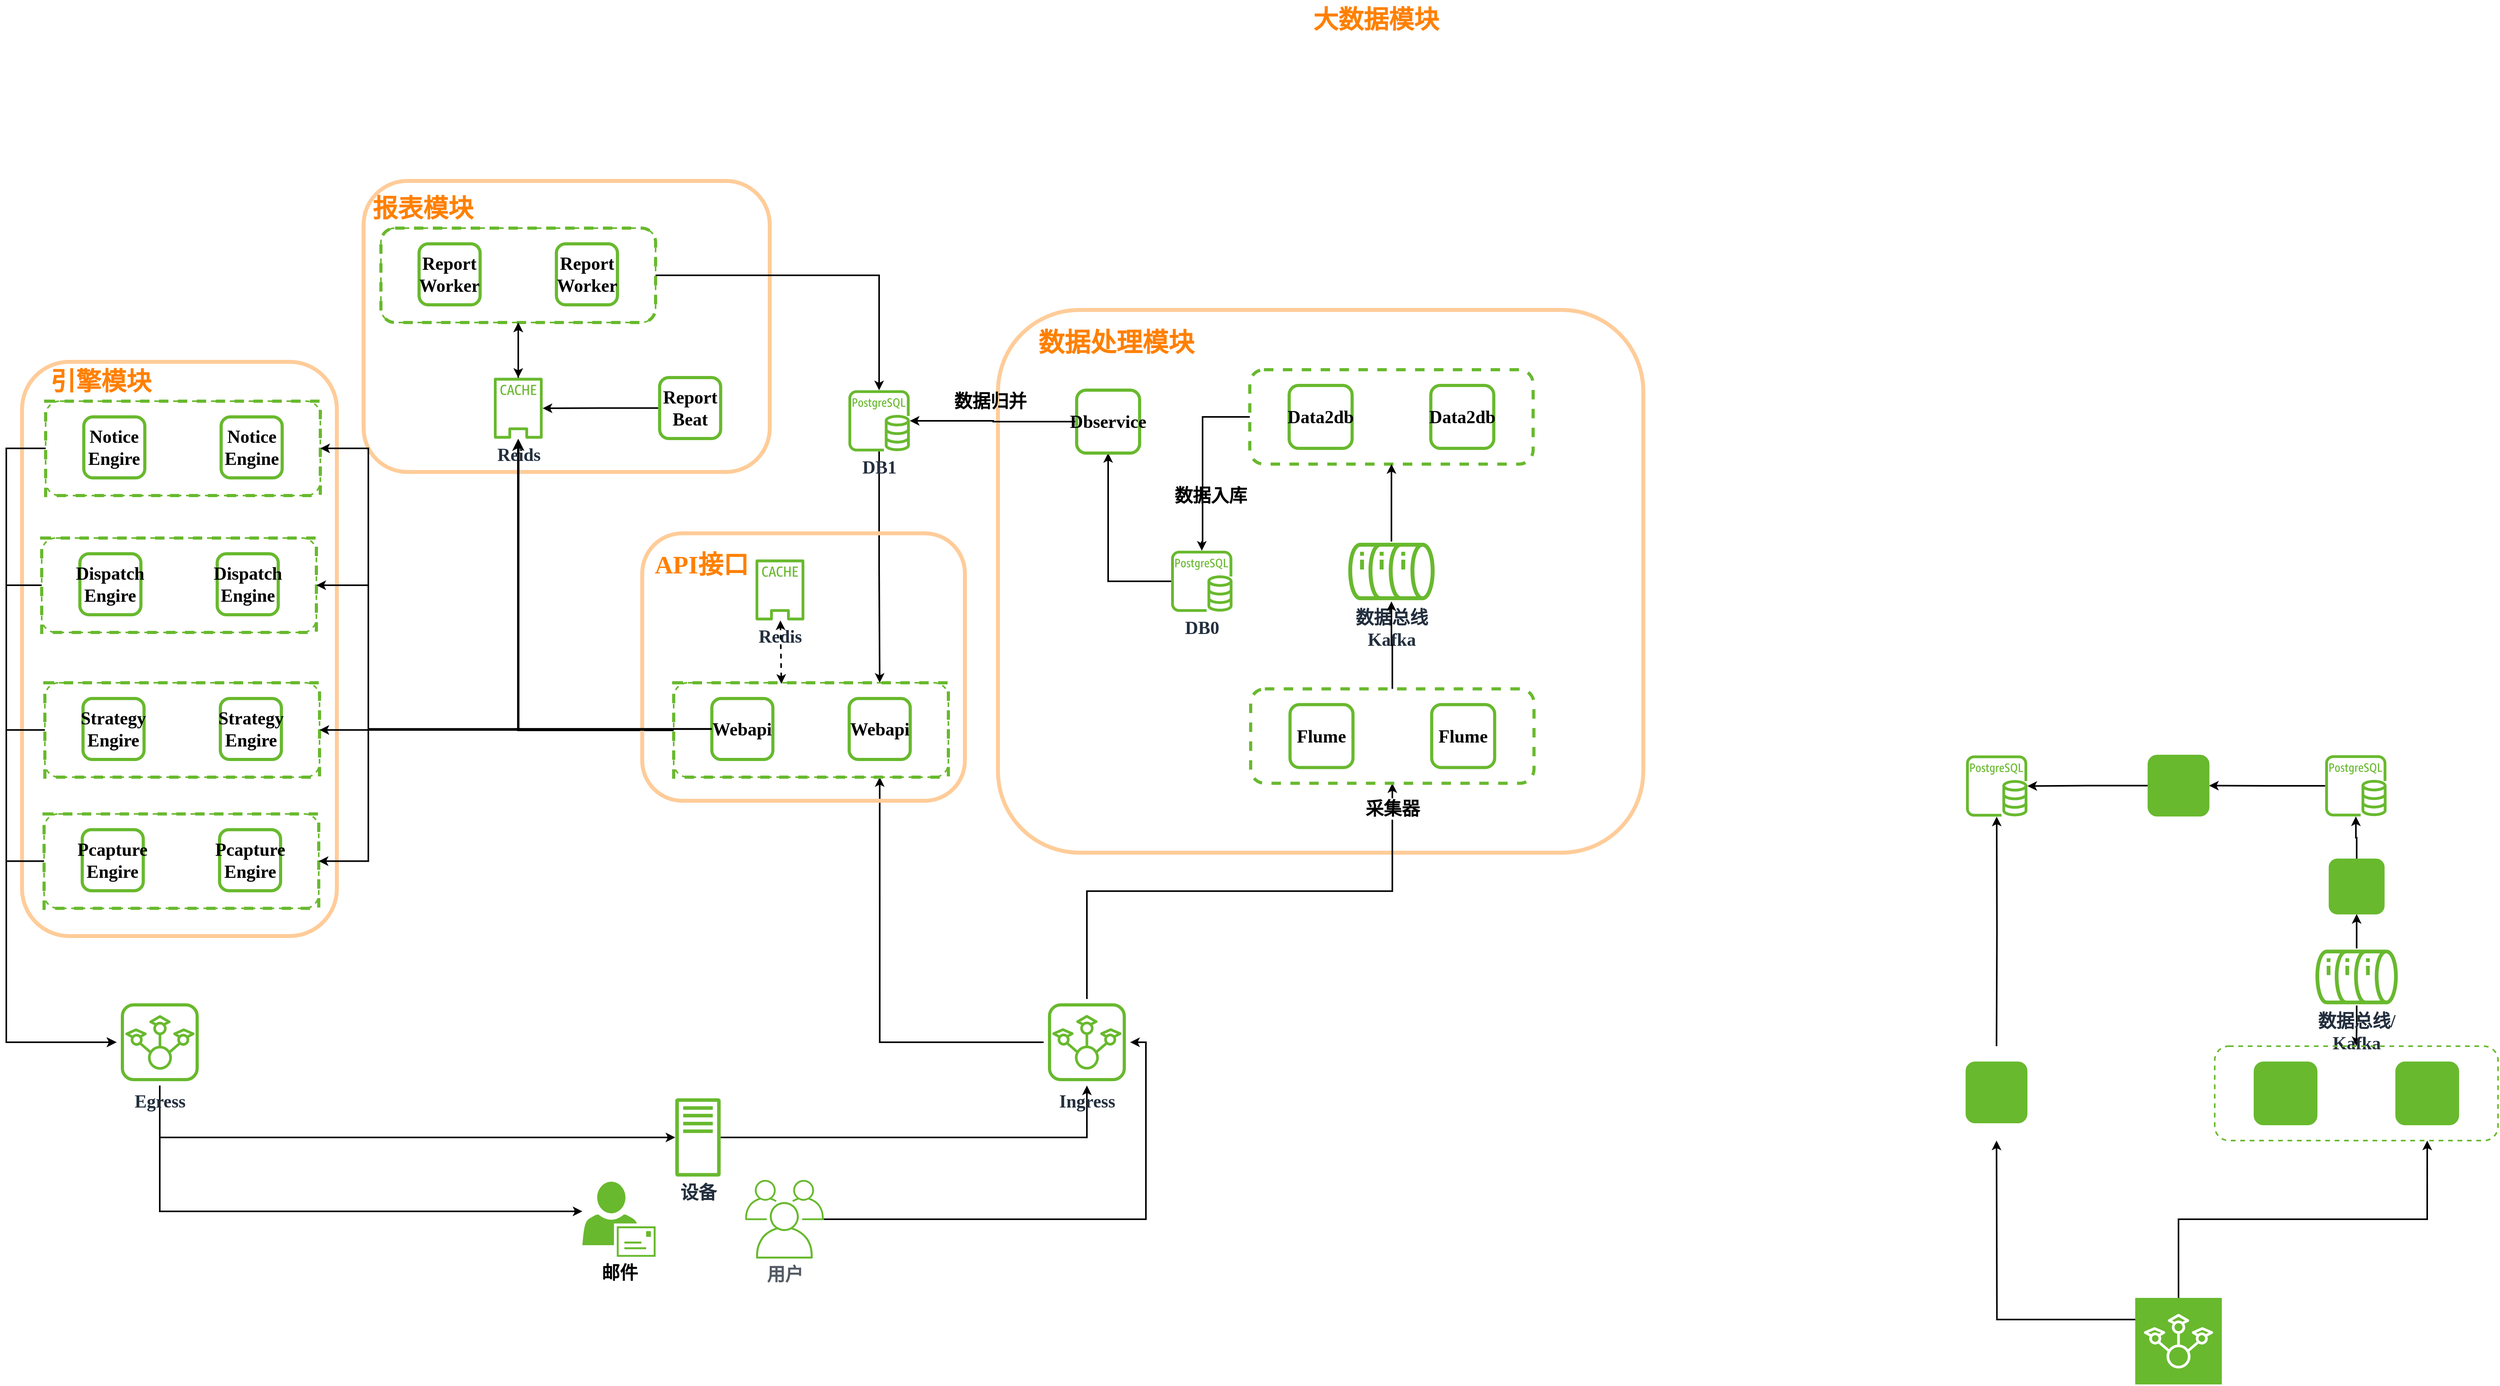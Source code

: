 <mxfile version="20.4.1" type="github">
  <diagram id="ZgeYivwBSZuSf4my9bop" name="Page-1">
    <mxGraphModel dx="3539" dy="2004" grid="1" gridSize="10" guides="1" tooltips="1" connect="1" arrows="1" fold="1" page="1" pageScale="1" pageWidth="1169" pageHeight="827" math="0" shadow="0">
      <root>
        <mxCell id="0" />
        <mxCell id="1" parent="0" />
        <mxCell id="FN92NGAg1vPfhIox8vQu-109" value="" style="rounded=1;whiteSpace=wrap;html=1;shadow=0;sketch=0;strokeColor=#FFCC99;strokeWidth=5;fillColor=none;gradientColor=none;fontStyle=1;fontFamily=Garamond;fontSize=23;" parent="1" vertex="1">
          <mxGeometry x="200" y="144" width="820" height="690" as="geometry" />
        </mxCell>
        <mxCell id="FN92NGAg1vPfhIox8vQu-1" style="edgeStyle=orthogonalEdgeStyle;rounded=0;orthogonalLoop=1;jettySize=auto;html=1;strokeColor=#000000;entryX=1;entryY=0.5;entryDx=0;entryDy=0;strokeWidth=2;fontStyle=1;fontFamily=Garamond;fontSize=23;" parent="1" source="FN92NGAg1vPfhIox8vQu-2" target="FN92NGAg1vPfhIox8vQu-19" edge="1">
          <mxGeometry relative="1" as="geometry">
            <mxPoint x="1723.03" y="761.5" as="targetPoint" />
          </mxGeometry>
        </mxCell>
        <mxCell id="FN92NGAg1vPfhIox8vQu-2" value="" style="sketch=0;outlineConnect=0;fontColor=#232F3E;gradientColor=none;fillColor=#68B92E;strokeColor=none;dashed=0;verticalLabelPosition=bottom;verticalAlign=top;align=center;html=1;fontSize=23;fontStyle=1;aspect=fixed;pointerEvents=1;shape=mxgraph.aws4.rds_postgresql_instance;fontFamily=Garamond;" parent="1" vertex="1">
          <mxGeometry x="1886.35" y="710" width="78" height="78" as="geometry" />
        </mxCell>
        <mxCell id="FN92NGAg1vPfhIox8vQu-3" value="" style="sketch=0;outlineConnect=0;fontColor=#232F3E;gradientColor=none;fillColor=#68B92E;strokeColor=none;dashed=0;verticalLabelPosition=bottom;verticalAlign=top;align=center;html=1;fontSize=23;fontStyle=1;aspect=fixed;pointerEvents=1;shape=mxgraph.aws4.rds_postgresql_instance;fontFamily=Garamond;" parent="1" vertex="1">
          <mxGeometry x="1430.03" y="710.28" width="78" height="78" as="geometry" />
        </mxCell>
        <mxCell id="FN92NGAg1vPfhIox8vQu-4" style="edgeStyle=orthogonalEdgeStyle;rounded=0;orthogonalLoop=1;jettySize=auto;html=1;exitX=0.5;exitY=1;exitDx=0;exitDy=0;exitPerimeter=0;entryX=0.75;entryY=1;entryDx=0;entryDy=0;strokeWidth=2;fontStyle=1;fontFamily=Garamond;fontSize=23;" parent="1" source="FN92NGAg1vPfhIox8vQu-6" target="FN92NGAg1vPfhIox8vQu-14" edge="1">
          <mxGeometry relative="1" as="geometry">
            <mxPoint x="1707.03" y="1260" as="sourcePoint" />
            <mxPoint x="1707.03" y="1190" as="targetPoint" />
          </mxGeometry>
        </mxCell>
        <mxCell id="FN92NGAg1vPfhIox8vQu-5" style="edgeStyle=orthogonalEdgeStyle;rounded=0;orthogonalLoop=1;jettySize=auto;html=1;entryX=0.75;entryY=1;entryDx=0;entryDy=0;strokeColor=#000000;strokeWidth=2;exitX=1;exitY=0.75;exitDx=0;exitDy=0;exitPerimeter=0;fontStyle=1;fontFamily=Garamond;fontSize=23;" parent="1" source="FN92NGAg1vPfhIox8vQu-6" edge="1">
          <mxGeometry relative="1" as="geometry">
            <mxPoint x="1468.78" y="1200" as="targetPoint" />
          </mxGeometry>
        </mxCell>
        <mxCell id="FN92NGAg1vPfhIox8vQu-6" value="" style="sketch=0;points=[[0,0,0],[0.25,0,0],[0.5,0,0],[0.75,0,0],[1,0,0],[0,1,0],[0.25,1,0],[0.5,1,0],[0.75,1,0],[1,1,0],[0,0.25,0],[0,0.5,0],[0,0.75,0],[1,0.25,0],[1,0.5,0],[1,0.75,0]];outlineConnect=0;fontColor=#232F3E;gradientColor=none;gradientDirection=north;fillColor=#68B92E;strokeColor=#ffffff;dashed=0;verticalLabelPosition=bottom;verticalAlign=top;align=center;html=1;fontSize=23;fontStyle=1;aspect=fixed;shape=mxgraph.aws4.resourceIcon;resIcon=mxgraph.aws4.iot_sitewise;rounded=1;strokeWidth=2;direction=west;fontFamily=Garamond;" parent="1" vertex="1">
          <mxGeometry x="1645.03" y="1400" width="110" height="110" as="geometry" />
        </mxCell>
        <mxCell id="FN92NGAg1vPfhIox8vQu-7" value="" style="edgeStyle=orthogonalEdgeStyle;rounded=0;orthogonalLoop=1;jettySize=auto;html=1;strokeColor=#000000;strokeWidth=2;fontStyle=1;fontFamily=Garamond;fontSize=23;" parent="1" source="FN92NGAg1vPfhIox8vQu-9" target="FN92NGAg1vPfhIox8vQu-14" edge="1">
          <mxGeometry relative="1" as="geometry" />
        </mxCell>
        <mxCell id="FN92NGAg1vPfhIox8vQu-8" style="edgeStyle=orthogonalEdgeStyle;rounded=0;orthogonalLoop=1;jettySize=auto;html=1;entryX=0.5;entryY=1;entryDx=0;entryDy=0;strokeColor=#000000;strokeWidth=2;fontStyle=1;fontFamily=Garamond;fontSize=23;" parent="1" source="FN92NGAg1vPfhIox8vQu-9" target="FN92NGAg1vPfhIox8vQu-11" edge="1">
          <mxGeometry relative="1" as="geometry">
            <mxPoint x="1947.03" y="900" as="sourcePoint" />
          </mxGeometry>
        </mxCell>
        <mxCell id="FN92NGAg1vPfhIox8vQu-9" value="数据总线/&lt;br style=&quot;font-size: 23px;&quot;&gt;Kafka" style="sketch=0;outlineConnect=0;fontColor=#232F3E;gradientColor=none;fillColor=#68B92E;strokeColor=none;dashed=0;verticalLabelPosition=bottom;verticalAlign=top;align=center;html=1;fontSize=23;fontStyle=1;aspect=fixed;pointerEvents=1;shape=mxgraph.aws4.iot_analytics_data_store;rounded=1;strokeWidth=1;direction=south;shadow=0;perimeterSpacing=0;fontFamily=Garamond;" parent="1" vertex="1">
          <mxGeometry x="1874.03" y="955.78" width="104.63" height="72.44" as="geometry" />
        </mxCell>
        <mxCell id="FN92NGAg1vPfhIox8vQu-10" style="edgeStyle=orthogonalEdgeStyle;rounded=0;orthogonalLoop=1;jettySize=auto;html=1;strokeColor=#000000;strokeWidth=2;fontStyle=1;fontFamily=Garamond;fontSize=23;" parent="1" source="FN92NGAg1vPfhIox8vQu-11" target="FN92NGAg1vPfhIox8vQu-2" edge="1">
          <mxGeometry relative="1" as="geometry" />
        </mxCell>
        <mxCell id="FN92NGAg1vPfhIox8vQu-11" value="" style="whiteSpace=wrap;html=1;aspect=fixed;strokeColor=#68B92E;fillColor=#68B92E;gradientColor=#68B92E;rounded=1;fontStyle=1;fontFamily=Garamond;fontSize=23;" parent="1" vertex="1">
          <mxGeometry x="1891.35" y="842" width="70" height="70" as="geometry" />
        </mxCell>
        <mxCell id="FN92NGAg1vPfhIox8vQu-12" style="edgeStyle=orthogonalEdgeStyle;rounded=0;orthogonalLoop=1;jettySize=auto;html=1;strokeColor=#000000;exitX=0;exitY=0.5;exitDx=0;exitDy=0;strokeWidth=2;fontStyle=1;fontFamily=Garamond;fontSize=23;" parent="1" source="FN92NGAg1vPfhIox8vQu-19" target="FN92NGAg1vPfhIox8vQu-3" edge="1">
          <mxGeometry relative="1" as="geometry">
            <mxPoint x="1663.03" y="761.5" as="sourcePoint" />
          </mxGeometry>
        </mxCell>
        <mxCell id="FN92NGAg1vPfhIox8vQu-13" value="" style="group;fontStyle=1;fontFamily=Garamond;fontSize=23;" parent="1" vertex="1" connectable="0">
          <mxGeometry x="1746.03" y="1080" width="360" height="120" as="geometry" />
        </mxCell>
        <mxCell id="FN92NGAg1vPfhIox8vQu-14" value="" style="rounded=1;whiteSpace=wrap;html=1;strokeColor=#68B92E;fillColor=none;gradientColor=#68B92E;dashed=1;strokeWidth=2;fontStyle=1;fontFamily=Garamond;fontSize=23;" parent="FN92NGAg1vPfhIox8vQu-13" vertex="1">
          <mxGeometry width="360" height="120" as="geometry" />
        </mxCell>
        <mxCell id="FN92NGAg1vPfhIox8vQu-15" value="" style="whiteSpace=wrap;html=1;aspect=fixed;strokeColor=#68B92E;fillColor=#68B92E;gradientColor=#68B92E;rounded=1;fontStyle=1;fontFamily=Garamond;fontSize=23;" parent="FN92NGAg1vPfhIox8vQu-13" vertex="1">
          <mxGeometry x="50" y="20" width="80" height="80" as="geometry" />
        </mxCell>
        <mxCell id="FN92NGAg1vPfhIox8vQu-16" value="" style="whiteSpace=wrap;html=1;aspect=fixed;strokeColor=#68B92E;fillColor=#68B92E;gradientColor=#68B92E;rounded=1;fontStyle=1;fontFamily=Garamond;fontSize=23;" parent="FN92NGAg1vPfhIox8vQu-13" vertex="1">
          <mxGeometry x="230" y="20" width="80" height="80" as="geometry" />
        </mxCell>
        <mxCell id="FN92NGAg1vPfhIox8vQu-17" value="" style="whiteSpace=wrap;html=1;aspect=fixed;strokeColor=#68B92E;fillColor=#68B92E;gradientColor=#68B92E;rounded=1;fontStyle=1;fontFamily=Garamond;fontSize=23;" parent="1" vertex="1">
          <mxGeometry x="1430.002" y="1100" width="77.556" height="77.556" as="geometry" />
        </mxCell>
        <mxCell id="FN92NGAg1vPfhIox8vQu-18" style="edgeStyle=orthogonalEdgeStyle;rounded=0;orthogonalLoop=1;jettySize=auto;html=1;strokeColor=#000000;strokeWidth=2;exitX=0.75;exitY=0;exitDx=0;exitDy=0;fontStyle=1;fontFamily=Garamond;fontSize=23;" parent="1" target="FN92NGAg1vPfhIox8vQu-3" edge="1">
          <mxGeometry relative="1" as="geometry">
            <mxPoint x="1468.78" y="1080" as="sourcePoint" />
          </mxGeometry>
        </mxCell>
        <mxCell id="FN92NGAg1vPfhIox8vQu-19" value="" style="whiteSpace=wrap;html=1;aspect=fixed;strokeColor=#68B92E;fillColor=#68B92E;gradientColor=#68B92E;rounded=1;fontStyle=1;fontFamily=Garamond;fontSize=23;" parent="1" vertex="1">
          <mxGeometry x="1661.252" y="710" width="77.556" height="77.556" as="geometry" />
        </mxCell>
        <mxCell id="FN92NGAg1vPfhIox8vQu-108" value="" style="rounded=1;whiteSpace=wrap;html=1;shadow=0;sketch=0;strokeColor=#FFCC99;strokeWidth=5;fillColor=none;gradientColor=none;fontStyle=1;fontFamily=Garamond;fontSize=23;" parent="1" vertex="1">
          <mxGeometry x="-606" y="-20" width="516" height="370" as="geometry" />
        </mxCell>
        <mxCell id="FN92NGAg1vPfhIox8vQu-110" value="" style="rounded=1;whiteSpace=wrap;html=1;shadow=0;sketch=0;strokeColor=#FFCC99;strokeWidth=5;fillColor=none;gradientColor=none;fontStyle=1;fontFamily=Garamond;fontSize=23;" parent="1" vertex="1">
          <mxGeometry x="-1040" y="210" width="400" height="730" as="geometry" />
        </mxCell>
        <mxCell id="FN92NGAg1vPfhIox8vQu-111" style="edgeStyle=orthogonalEdgeStyle;rounded=0;orthogonalLoop=1;jettySize=auto;html=1;exitX=0.5;exitY=1;exitDx=0;exitDy=0;exitPerimeter=0;entryX=0.5;entryY=1;entryDx=0;entryDy=0;strokeWidth=2;fontStyle=1;fontFamily=Garamond;fontSize=23;" parent="1" source="FN92NGAg1vPfhIox8vQu-117" target="FN92NGAg1vPfhIox8vQu-121" edge="1">
          <mxGeometry relative="1" as="geometry">
            <mxPoint x="320" y="710" as="sourcePoint" />
            <mxPoint x="320" y="640" as="targetPoint" />
          </mxGeometry>
        </mxCell>
        <mxCell id="2UALQxNZAW1InrkG46cW-10" value="&lt;b&gt;采集器&lt;/b&gt;" style="edgeLabel;html=1;align=center;verticalAlign=middle;resizable=0;points=[];fontSize=23;" vertex="1" connectable="0" parent="FN92NGAg1vPfhIox8vQu-111">
          <mxGeometry x="0.906" relative="1" as="geometry">
            <mxPoint y="1" as="offset" />
          </mxGeometry>
        </mxCell>
        <mxCell id="FN92NGAg1vPfhIox8vQu-112" style="edgeStyle=orthogonalEdgeStyle;rounded=0;orthogonalLoop=1;jettySize=auto;html=1;strokeColor=#000000;entryX=0;entryY=0.5;entryDx=0;entryDy=0;entryPerimeter=0;strokeWidth=2;fontStyle=1;fontFamily=Garamond;fontSize=23;" parent="1" source="FN92NGAg1vPfhIox8vQu-113" target="FN92NGAg1vPfhIox8vQu-117" edge="1">
          <mxGeometry relative="1" as="geometry">
            <mxPoint x="320" y="780" as="targetPoint" />
          </mxGeometry>
        </mxCell>
        <mxCell id="FN92NGAg1vPfhIox8vQu-113" value="用户" style="sketch=0;outlineConnect=0;gradientColor=none;fontColor=#545B64;strokeColor=none;fillColor=#68B92E;dashed=0;verticalLabelPosition=bottom;verticalAlign=top;align=center;html=1;fontSize=23;fontStyle=1;aspect=fixed;shape=mxgraph.aws4.illustration_users;pointerEvents=1;strokeWidth=1;fontFamily=Garamond;" parent="1" vertex="1">
          <mxGeometry x="-121.28" y="1250" width="100" height="100" as="geometry" />
        </mxCell>
        <mxCell id="FN92NGAg1vPfhIox8vQu-114" style="edgeStyle=orthogonalEdgeStyle;rounded=0;orthogonalLoop=1;jettySize=auto;html=1;strokeColor=#000000;strokeWidth=2;fontStyle=1;fontFamily=Garamond;fontSize=23;" parent="1" source="FN92NGAg1vPfhIox8vQu-115" target="FN92NGAg1vPfhIox8vQu-117" edge="1">
          <mxGeometry relative="1" as="geometry" />
        </mxCell>
        <mxCell id="FN92NGAg1vPfhIox8vQu-115" value="设备" style="sketch=0;outlineConnect=0;fontColor=#232F3E;gradientColor=none;fillColor=#68B92E;strokeColor=none;dashed=0;verticalLabelPosition=bottom;verticalAlign=top;align=center;html=1;fontSize=23;fontStyle=1;aspect=fixed;pointerEvents=1;shape=mxgraph.aws4.traditional_server;fontFamily=Garamond;" parent="1" vertex="1">
          <mxGeometry x="-210" y="1146" width="57.69" height="100" as="geometry" />
        </mxCell>
        <mxCell id="FN92NGAg1vPfhIox8vQu-116" style="edgeStyle=orthogonalEdgeStyle;rounded=0;orthogonalLoop=1;jettySize=auto;html=1;strokeColor=#000000;strokeWidth=2;entryX=0.75;entryY=1;entryDx=0;entryDy=0;fontStyle=1;fontFamily=Garamond;fontSize=23;" parent="1" source="FN92NGAg1vPfhIox8vQu-117" target="FN92NGAg1vPfhIox8vQu-190" edge="1">
          <mxGeometry relative="1" as="geometry">
            <mxPoint x="110" y="790" as="targetPoint" />
          </mxGeometry>
        </mxCell>
        <mxCell id="FN92NGAg1vPfhIox8vQu-117" value="Ingress" style="sketch=0;points=[[0,0,0],[0.25,0,0],[0.5,0,0],[0.75,0,0],[1,0,0],[0,1,0],[0.25,1,0],[0.5,1,0],[0.75,1,0],[1,1,0],[0,0.25,0],[0,0.5,0],[0,0.75,0],[1,0.25,0],[1,0.5,0],[1,0.75,0]];outlineConnect=0;fontColor=#232F3E;gradientColor=none;gradientDirection=north;fillColor=none;strokeColor=#68B92E;dashed=0;verticalLabelPosition=bottom;verticalAlign=top;align=center;html=1;fontSize=23;fontStyle=1;aspect=fixed;shape=mxgraph.aws4.resourceIcon;resIcon=mxgraph.aws4.iot_sitewise;rounded=1;strokeWidth=1;direction=west;fontFamily=Garamond;" parent="1" vertex="1">
          <mxGeometry x="258" y="1020" width="110" height="110" as="geometry" />
        </mxCell>
        <mxCell id="FN92NGAg1vPfhIox8vQu-130" style="rounded=0;orthogonalLoop=1;jettySize=auto;html=1;strokeColor=#000000;exitX=0;exitY=0.5;exitDx=0;exitDy=0;edgeStyle=orthogonalEdgeStyle;strokeWidth=3;fontStyle=1;fontFamily=Garamond;fontSize=23;" parent="1" source="FN92NGAg1vPfhIox8vQu-190" target="FN92NGAg1vPfhIox8vQu-164" edge="1">
          <mxGeometry relative="1" as="geometry">
            <mxPoint x="-409.4" y="514.122" as="targetPoint" />
          </mxGeometry>
        </mxCell>
        <mxCell id="FN92NGAg1vPfhIox8vQu-131" value="" style="group;fontStyle=1;fontFamily=Garamond;fontSize=23;strokeWidth=4;strokeColor=#68B92E;dashed=1;rounded=1;" parent="1" vertex="1" connectable="0">
          <mxGeometry x="-584" y="40" width="349" height="120" as="geometry" />
        </mxCell>
        <mxCell id="FN92NGAg1vPfhIox8vQu-132" value="" style="rounded=1;whiteSpace=wrap;html=1;strokeColor=#68B92E;fillColor=none;gradientColor=#68B92E;dashed=1;strokeWidth=2;fontStyle=1;fontFamily=Garamond;fontSize=23;" parent="FN92NGAg1vPfhIox8vQu-131" vertex="1">
          <mxGeometry width="349" height="120" as="geometry" />
        </mxCell>
        <mxCell id="FN92NGAg1vPfhIox8vQu-133" value="Report Worker" style="whiteSpace=wrap;html=1;aspect=fixed;strokeColor=#68B92E;fillColor=none;gradientColor=#68B92E;rounded=1;fontStyle=1;fontFamily=Garamond;fontSize=23;strokeWidth=4;" parent="FN92NGAg1vPfhIox8vQu-131" vertex="1">
          <mxGeometry x="48.472" y="20" width="77.556" height="77.556" as="geometry" />
        </mxCell>
        <mxCell id="FN92NGAg1vPfhIox8vQu-134" value="Report Worker" style="whiteSpace=wrap;html=1;aspect=fixed;strokeColor=#68B92E;fillColor=none;gradientColor=#68B92E;rounded=1;fontStyle=1;fontFamily=Garamond;fontSize=23;strokeWidth=4;" parent="FN92NGAg1vPfhIox8vQu-131" vertex="1">
          <mxGeometry x="222.972" y="20" width="77.556" height="77.556" as="geometry" />
        </mxCell>
        <mxCell id="2UALQxNZAW1InrkG46cW-1" style="edgeStyle=orthogonalEdgeStyle;rounded=0;orthogonalLoop=1;jettySize=auto;html=1;strokeWidth=2;" edge="1" parent="1" source="FN92NGAg1vPfhIox8vQu-136" target="FN92NGAg1vPfhIox8vQu-164">
          <mxGeometry relative="1" as="geometry" />
        </mxCell>
        <mxCell id="FN92NGAg1vPfhIox8vQu-136" value="Report Beat" style="whiteSpace=wrap;html=1;aspect=fixed;strokeColor=#68B92E;fillColor=none;gradientColor=#68B92E;rounded=1;fontStyle=1;fontFamily=Garamond;fontSize=23;strokeWidth=4;" parent="1" vertex="1">
          <mxGeometry x="-229.868" y="230" width="77.556" height="77.556" as="geometry" />
        </mxCell>
        <mxCell id="FN92NGAg1vPfhIox8vQu-137" value="" style="group;fontStyle=1;fontFamily=Garamond;fontSize=23;strokeColor=#68B92E;dashed=1;strokeWidth=4;" parent="1" vertex="1" connectable="0">
          <mxGeometry x="-1011" y="618" width="349" height="120" as="geometry" />
        </mxCell>
        <mxCell id="FN92NGAg1vPfhIox8vQu-138" value="" style="rounded=1;whiteSpace=wrap;html=1;strokeColor=#68B92E;fillColor=none;gradientColor=#68B92E;dashed=1;strokeWidth=2;fontStyle=1;fontFamily=Garamond;fontSize=23;" parent="FN92NGAg1vPfhIox8vQu-137" vertex="1">
          <mxGeometry width="349" height="120" as="geometry" />
        </mxCell>
        <mxCell id="FN92NGAg1vPfhIox8vQu-139" value="Strategy Engire" style="whiteSpace=wrap;html=1;aspect=fixed;strokeColor=#68B92E;fillColor=none;gradientColor=#68B92E;rounded=1;fontStyle=1;fontFamily=Garamond;fontSize=23;strokeWidth=4;" parent="FN92NGAg1vPfhIox8vQu-137" vertex="1">
          <mxGeometry x="48.472" y="20" width="77.556" height="77.556" as="geometry" />
        </mxCell>
        <mxCell id="FN92NGAg1vPfhIox8vQu-140" value="Strategy Engire" style="whiteSpace=wrap;html=1;aspect=fixed;strokeColor=#68B92E;fillColor=none;gradientColor=#68B92E;rounded=1;fontStyle=1;fontFamily=Garamond;fontSize=23;strokeWidth=4;" parent="FN92NGAg1vPfhIox8vQu-137" vertex="1">
          <mxGeometry x="222.972" y="20" width="77.556" height="77.556" as="geometry" />
        </mxCell>
        <mxCell id="FN92NGAg1vPfhIox8vQu-141" style="edgeStyle=orthogonalEdgeStyle;rounded=0;orthogonalLoop=1;jettySize=auto;html=1;strokeColor=#000000;strokeWidth=2;fontStyle=1;fontFamily=Garamond;fontSize=23;" parent="1" source="FN92NGAg1vPfhIox8vQu-143" target="FN92NGAg1vPfhIox8vQu-148" edge="1">
          <mxGeometry relative="1" as="geometry">
            <mxPoint x="-360" y="1290" as="targetPoint" />
            <Array as="points">
              <mxPoint x="-865" y="1290" />
            </Array>
          </mxGeometry>
        </mxCell>
        <mxCell id="FN92NGAg1vPfhIox8vQu-142" style="edgeStyle=orthogonalEdgeStyle;rounded=0;orthogonalLoop=1;jettySize=auto;html=1;strokeColor=#000000;strokeWidth=2;fontStyle=1;fontFamily=Garamond;fontSize=23;" parent="1" source="FN92NGAg1vPfhIox8vQu-143" target="FN92NGAg1vPfhIox8vQu-115" edge="1">
          <mxGeometry relative="1" as="geometry">
            <Array as="points">
              <mxPoint x="-865" y="1196" />
            </Array>
          </mxGeometry>
        </mxCell>
        <mxCell id="FN92NGAg1vPfhIox8vQu-143" value="Egress" style="sketch=0;points=[[0,0,0],[0.25,0,0],[0.5,0,0],[0.75,0,0],[1,0,0],[0,1,0],[0.25,1,0],[0.5,1,0],[0.75,1,0],[1,1,0],[0,0.25,0],[0,0.5,0],[0,0.75,0],[1,0.25,0],[1,0.5,0],[1,0.75,0]];outlineConnect=0;fontColor=#232F3E;gradientColor=none;gradientDirection=north;fillColor=none;strokeColor=#68B92E;verticalLabelPosition=bottom;verticalAlign=top;align=center;html=1;fontSize=23;fontStyle=1;aspect=fixed;shape=mxgraph.aws4.resourceIcon;resIcon=mxgraph.aws4.iot_sitewise;rounded=1;strokeWidth=0;direction=west;fontFamily=Garamond;shadow=0;" parent="1" vertex="1">
          <mxGeometry x="-920" y="1020" width="110" height="110" as="geometry" />
        </mxCell>
        <mxCell id="FN92NGAg1vPfhIox8vQu-144" value="" style="group;fontStyle=1;fontFamily=Garamond;fontSize=23;strokeColor=#68B92E;dashed=1;strokeWidth=4;" parent="1" vertex="1" connectable="0">
          <mxGeometry x="-1015" y="434" width="349" height="120" as="geometry" />
        </mxCell>
        <mxCell id="FN92NGAg1vPfhIox8vQu-145" value="" style="rounded=1;whiteSpace=wrap;html=1;strokeColor=#68B92E;fillColor=none;gradientColor=#68B92E;dashed=1;strokeWidth=2;fontStyle=1;fontFamily=Garamond;fontSize=23;" parent="FN92NGAg1vPfhIox8vQu-144" vertex="1">
          <mxGeometry width="349" height="120" as="geometry" />
        </mxCell>
        <mxCell id="FN92NGAg1vPfhIox8vQu-146" value="Dispatch Engire" style="whiteSpace=wrap;html=1;aspect=fixed;strokeColor=#68B92E;fillColor=none;gradientColor=#68B92E;rounded=1;fontStyle=1;fontFamily=Garamond;fontSize=23;strokeWidth=4;" parent="FN92NGAg1vPfhIox8vQu-144" vertex="1">
          <mxGeometry x="48.472" y="20" width="77.556" height="77.556" as="geometry" />
        </mxCell>
        <mxCell id="FN92NGAg1vPfhIox8vQu-147" value="Dispatch Engine" style="whiteSpace=wrap;html=1;aspect=fixed;strokeColor=#68B92E;fillColor=none;gradientColor=#68B92E;rounded=1;fontStyle=1;fontFamily=Garamond;fontSize=23;strokeWidth=4;" parent="FN92NGAg1vPfhIox8vQu-144" vertex="1">
          <mxGeometry x="222.972" y="20" width="77.556" height="77.556" as="geometry" />
        </mxCell>
        <mxCell id="FN92NGAg1vPfhIox8vQu-148" value="邮件" style="sketch=0;pointerEvents=1;shadow=0;dashed=0;html=1;strokeColor=none;fillColor=#68B92E;labelPosition=center;verticalLabelPosition=bottom;verticalAlign=top;outlineConnect=0;align=center;shape=mxgraph.office.users.mail_user;rounded=1;strokeWidth=1;fontStyle=1;fontFamily=Garamond;fontSize=23;" parent="1" vertex="1">
          <mxGeometry x="-328" y="1252.25" width="93" height="95.5" as="geometry" />
        </mxCell>
        <mxCell id="FN92NGAg1vPfhIox8vQu-149" value="" style="group;dashed=1;strokeWidth=4;fontStyle=1;fontFamily=Garamond;fontSize=23;strokeColor=#68B92E;" parent="1" vertex="1" connectable="0">
          <mxGeometry x="-1010" y="260" width="349" height="120" as="geometry" />
        </mxCell>
        <mxCell id="FN92NGAg1vPfhIox8vQu-150" value="" style="rounded=1;whiteSpace=wrap;html=1;strokeColor=#68B92E;fillColor=none;gradientColor=#68B92E;dashed=1;strokeWidth=2;fontStyle=1;fontFamily=Garamond;fontSize=23;" parent="FN92NGAg1vPfhIox8vQu-149" vertex="1">
          <mxGeometry width="349" height="120" as="geometry" />
        </mxCell>
        <mxCell id="FN92NGAg1vPfhIox8vQu-151" value="Notice &lt;br style=&quot;font-size: 23px;&quot;&gt;Engire" style="whiteSpace=wrap;html=1;aspect=fixed;strokeColor=#68B92E;fillColor=none;gradientColor=#68B92E;rounded=1;fontStyle=1;fontFamily=Garamond;fontSize=23;strokeWidth=4;" parent="FN92NGAg1vPfhIox8vQu-149" vertex="1">
          <mxGeometry x="48.472" y="20" width="77.556" height="77.556" as="geometry" />
        </mxCell>
        <mxCell id="FN92NGAg1vPfhIox8vQu-152" value="Notice &lt;br style=&quot;font-size: 23px;&quot;&gt;Engine" style="whiteSpace=wrap;html=1;aspect=fixed;strokeColor=#68B92E;fillColor=none;gradientColor=#68B92E;rounded=1;fontStyle=1;fontFamily=Garamond;fontSize=23;strokeWidth=4;" parent="FN92NGAg1vPfhIox8vQu-149" vertex="1">
          <mxGeometry x="222.972" y="20" width="77.556" height="77.556" as="geometry" />
        </mxCell>
        <mxCell id="FN92NGAg1vPfhIox8vQu-161" style="edgeStyle=orthogonalEdgeStyle;rounded=0;orthogonalLoop=1;jettySize=auto;html=1;entryX=0.75;entryY=0;entryDx=0;entryDy=0;strokeColor=#000000;strokeWidth=2;fontStyle=1;fontFamily=Garamond;fontSize=23;" parent="1" source="FN92NGAg1vPfhIox8vQu-200" target="FN92NGAg1vPfhIox8vQu-190" edge="1">
          <mxGeometry relative="1" as="geometry">
            <mxPoint x="42" y="259.822" as="sourcePoint" />
          </mxGeometry>
        </mxCell>
        <mxCell id="2UALQxNZAW1InrkG46cW-7" value="" style="edgeStyle=orthogonalEdgeStyle;rounded=0;orthogonalLoop=1;jettySize=auto;html=1;strokeWidth=2;" edge="1" parent="1" source="FN92NGAg1vPfhIox8vQu-164" target="FN92NGAg1vPfhIox8vQu-132">
          <mxGeometry relative="1" as="geometry" />
        </mxCell>
        <mxCell id="FN92NGAg1vPfhIox8vQu-164" value="Reids" style="sketch=0;outlineConnect=0;fontColor=#232F3E;gradientColor=none;fillColor=#68B92E;strokeColor=none;dashed=0;verticalLabelPosition=bottom;verticalAlign=top;align=center;html=1;fontSize=23;fontStyle=1;aspect=fixed;pointerEvents=1;shape=mxgraph.aws4.cached_volume;rounded=1;shadow=0;strokeWidth=1;fontFamily=Garamond;" parent="1" vertex="1">
          <mxGeometry x="-440.5" y="230" width="62" height="78" as="geometry" />
        </mxCell>
        <mxCell id="FN92NGAg1vPfhIox8vQu-169" style="edgeStyle=orthogonalEdgeStyle;rounded=0;orthogonalLoop=1;jettySize=auto;html=1;strokeColor=#000000;strokeWidth=2;fontStyle=1;fontFamily=Garamond;fontSize=23;" parent="1" source="FN92NGAg1vPfhIox8vQu-166" target="FN92NGAg1vPfhIox8vQu-198" edge="1">
          <mxGeometry relative="1" as="geometry">
            <mxPoint x="92" y="210" as="targetPoint" />
            <Array as="points">
              <mxPoint x="460" y="280" />
              <mxPoint x="460" y="439" />
            </Array>
          </mxGeometry>
        </mxCell>
        <mxCell id="FN92NGAg1vPfhIox8vQu-170" value="" style="endArrow=classic;startArrow=classic;html=1;rounded=0;dashed=1;strokeColor=#000000;strokeWidth=2;exitX=0.5;exitY=1;exitDx=0;exitDy=0;fontStyle=1;fontFamily=Garamond;fontSize=23;" parent="1" source="FN92NGAg1vPfhIox8vQu-132" target="FN92NGAg1vPfhIox8vQu-164" edge="1">
          <mxGeometry width="50" height="50" relative="1" as="geometry">
            <mxPoint x="80" y="510" as="sourcePoint" />
            <mxPoint x="-260" y="50" as="targetPoint" />
          </mxGeometry>
        </mxCell>
        <mxCell id="FN92NGAg1vPfhIox8vQu-173" value="" style="group;fontStyle=1;fontFamily=Garamond;fontSize=23;strokeColor=#68B92E;dashed=1;strokeWidth=4;" parent="1" vertex="1" connectable="0">
          <mxGeometry x="-1012" y="784.78" width="349" height="120" as="geometry" />
        </mxCell>
        <mxCell id="FN92NGAg1vPfhIox8vQu-174" value="" style="rounded=1;whiteSpace=wrap;html=1;strokeColor=#68B92E;fillColor=none;gradientColor=#68B92E;dashed=1;strokeWidth=2;fontStyle=1;fontFamily=Garamond;fontSize=23;" parent="FN92NGAg1vPfhIox8vQu-173" vertex="1">
          <mxGeometry width="349" height="120" as="geometry" />
        </mxCell>
        <mxCell id="FN92NGAg1vPfhIox8vQu-175" value="Pcapture&lt;br style=&quot;font-size: 23px;&quot;&gt;Engire" style="whiteSpace=wrap;html=1;aspect=fixed;strokeColor=#68B92E;fillColor=none;gradientColor=#68B92E;rounded=1;fontStyle=1;fontFamily=Garamond;fontSize=23;strokeWidth=4;" parent="FN92NGAg1vPfhIox8vQu-173" vertex="1">
          <mxGeometry x="48.472" y="20" width="77.556" height="77.556" as="geometry" />
        </mxCell>
        <mxCell id="FN92NGAg1vPfhIox8vQu-176" value="Pcapture&lt;br style=&quot;font-size: 23px;&quot;&gt;Engire" style="whiteSpace=wrap;html=1;aspect=fixed;strokeColor=#68B92E;fillColor=none;gradientColor=#68B92E;rounded=1;fontStyle=1;fontFamily=Garamond;fontSize=23;strokeWidth=4;" parent="FN92NGAg1vPfhIox8vQu-173" vertex="1">
          <mxGeometry x="222.972" y="20" width="77.556" height="77.556" as="geometry" />
        </mxCell>
        <mxCell id="FN92NGAg1vPfhIox8vQu-177" style="edgeStyle=orthogonalEdgeStyle;rounded=0;orthogonalLoop=1;jettySize=auto;html=1;exitX=0;exitY=0.5;exitDx=0;exitDy=0;entryX=1;entryY=0.5;entryDx=0;entryDy=0;entryPerimeter=0;strokeColor=#000000;strokeWidth=2;fontStyle=1;fontFamily=Garamond;fontSize=23;" parent="1" source="FN92NGAg1vPfhIox8vQu-174" target="FN92NGAg1vPfhIox8vQu-143" edge="1">
          <mxGeometry relative="1" as="geometry">
            <Array as="points">
              <mxPoint x="-1060" y="845" />
              <mxPoint x="-1060" y="1075" />
            </Array>
          </mxGeometry>
        </mxCell>
        <mxCell id="FN92NGAg1vPfhIox8vQu-178" style="edgeStyle=orthogonalEdgeStyle;rounded=0;orthogonalLoop=1;jettySize=auto;html=1;entryX=1;entryY=0.5;entryDx=0;entryDy=0;entryPerimeter=0;strokeColor=#000000;strokeWidth=2;fontStyle=1;fontFamily=Garamond;fontSize=23;" parent="1" source="FN92NGAg1vPfhIox8vQu-138" target="FN92NGAg1vPfhIox8vQu-143" edge="1">
          <mxGeometry relative="1" as="geometry">
            <Array as="points">
              <mxPoint x="-1060" y="678" />
              <mxPoint x="-1060" y="1075" />
            </Array>
          </mxGeometry>
        </mxCell>
        <mxCell id="FN92NGAg1vPfhIox8vQu-179" style="edgeStyle=orthogonalEdgeStyle;rounded=0;orthogonalLoop=1;jettySize=auto;html=1;entryX=1;entryY=0.5;entryDx=0;entryDy=0;entryPerimeter=0;strokeColor=#000000;strokeWidth=2;fontStyle=1;fontFamily=Garamond;fontSize=23;" parent="1" source="FN92NGAg1vPfhIox8vQu-145" target="FN92NGAg1vPfhIox8vQu-143" edge="1">
          <mxGeometry relative="1" as="geometry">
            <Array as="points">
              <mxPoint x="-1060" y="494" />
              <mxPoint x="-1060" y="1075" />
            </Array>
          </mxGeometry>
        </mxCell>
        <mxCell id="FN92NGAg1vPfhIox8vQu-180" style="edgeStyle=orthogonalEdgeStyle;rounded=0;orthogonalLoop=1;jettySize=auto;html=1;entryX=1;entryY=0.5;entryDx=0;entryDy=0;entryPerimeter=0;strokeColor=#000000;strokeWidth=2;fontStyle=1;fontFamily=Garamond;fontSize=23;" parent="1" source="FN92NGAg1vPfhIox8vQu-150" target="FN92NGAg1vPfhIox8vQu-143" edge="1">
          <mxGeometry relative="1" as="geometry">
            <Array as="points">
              <mxPoint x="-1060" y="320" />
              <mxPoint x="-1060" y="1075" />
            </Array>
          </mxGeometry>
        </mxCell>
        <mxCell id="FN92NGAg1vPfhIox8vQu-181" value="大数据模块" style="text;html=1;align=center;verticalAlign=middle;resizable=0;points=[];autosize=1;strokeColor=none;fillColor=none;fontSize=32;fontFamily=Garamond;fontColor=#FF8000;fontStyle=1" parent="1" vertex="1">
          <mxGeometry x="590" y="-250.0" width="180" height="50" as="geometry" />
        </mxCell>
        <mxCell id="FN92NGAg1vPfhIox8vQu-182" value="&lt;b&gt;报表模块&lt;/b&gt;" style="text;html=1;align=center;verticalAlign=middle;resizable=0;points=[];autosize=1;strokeColor=none;fillColor=none;fontSize=32;fontFamily=Garamond;fontColor=#FF8000;" parent="1" vertex="1">
          <mxGeometry x="-606" y="-10" width="150" height="50" as="geometry" />
        </mxCell>
        <mxCell id="FN92NGAg1vPfhIox8vQu-183" value="&lt;b&gt;引擎模块&lt;/b&gt;" style="text;html=1;align=center;verticalAlign=middle;resizable=0;points=[];autosize=1;strokeColor=none;fillColor=none;fontSize=32;fontFamily=Garamond;fontColor=#FF8000;" parent="1" vertex="1">
          <mxGeometry x="-1015" y="210" width="150" height="50" as="geometry" />
        </mxCell>
        <mxCell id="FN92NGAg1vPfhIox8vQu-184" value="" style="whiteSpace=wrap;html=1;aspect=fixed;rounded=1;shadow=0;sketch=0;strokeColor=#68B92E;strokeWidth=4;fontFamily=Garamond;fontSize=32;fontColor=#FF8000;fillColor=none;gradientColor=none;" parent="1" vertex="1">
          <mxGeometry x="-912.5" y="1027.5" width="95" height="95" as="geometry" />
        </mxCell>
        <mxCell id="FN92NGAg1vPfhIox8vQu-185" value="" style="whiteSpace=wrap;html=1;aspect=fixed;rounded=1;shadow=0;sketch=0;strokeColor=#68B92E;strokeWidth=4;fontFamily=Garamond;fontSize=32;fontColor=#FF8000;fillColor=none;gradientColor=none;" parent="1" vertex="1">
          <mxGeometry x="265.5" y="1027.5" width="95" height="95" as="geometry" />
        </mxCell>
        <mxCell id="FN92NGAg1vPfhIox8vQu-187" value="" style="group" parent="1" vertex="1" connectable="0">
          <mxGeometry x="-252" y="428" width="410" height="340" as="geometry" />
        </mxCell>
        <mxCell id="FN92NGAg1vPfhIox8vQu-188" value="" style="rounded=1;whiteSpace=wrap;html=1;shadow=0;sketch=0;strokeColor=#FFCC99;strokeWidth=5;fillColor=none;gradientColor=none;fontStyle=1;fontFamily=Garamond;fontSize=23;" parent="FN92NGAg1vPfhIox8vQu-187" vertex="1">
          <mxGeometry width="410" height="340" as="geometry" />
        </mxCell>
        <mxCell id="FN92NGAg1vPfhIox8vQu-189" value="" style="group;fontStyle=1;fontFamily=Garamond;fontSize=23;strokeColor=#68B92E;dashed=1;strokeWidth=4;" parent="FN92NGAg1vPfhIox8vQu-187" vertex="1" connectable="0">
          <mxGeometry x="40" y="190" width="349" height="120" as="geometry" />
        </mxCell>
        <mxCell id="FN92NGAg1vPfhIox8vQu-190" value="" style="rounded=1;whiteSpace=wrap;html=1;strokeColor=#68B92E;fillColor=none;gradientColor=#68B92E;dashed=1;strokeWidth=2;fontStyle=1;fontFamily=Garamond;fontSize=23;" parent="FN92NGAg1vPfhIox8vQu-189" vertex="1">
          <mxGeometry width="349" height="120" as="geometry" />
        </mxCell>
        <mxCell id="FN92NGAg1vPfhIox8vQu-191" value="Webapi" style="whiteSpace=wrap;html=1;aspect=fixed;strokeColor=#68B92E;fillColor=none;gradientColor=#68B92E;rounded=1;fontStyle=1;fontFamily=Garamond;fontSize=23;strokeWidth=4;" parent="FN92NGAg1vPfhIox8vQu-189" vertex="1">
          <mxGeometry x="48.472" y="20" width="77.556" height="77.556" as="geometry" />
        </mxCell>
        <mxCell id="FN92NGAg1vPfhIox8vQu-192" value="Webapi" style="whiteSpace=wrap;html=1;aspect=fixed;strokeColor=#68B92E;fillColor=none;gradientColor=#68B92E;rounded=1;fontStyle=1;fontFamily=Garamond;fontSize=23;strokeWidth=4;" parent="FN92NGAg1vPfhIox8vQu-189" vertex="1">
          <mxGeometry x="222.972" y="20" width="77.556" height="77.556" as="geometry" />
        </mxCell>
        <mxCell id="FN92NGAg1vPfhIox8vQu-193" value="Redis" style="sketch=0;outlineConnect=0;fontColor=#232F3E;gradientColor=none;fillColor=#68B92E;strokeColor=none;dashed=0;verticalLabelPosition=bottom;verticalAlign=top;align=center;html=1;fontSize=23;fontStyle=1;aspect=fixed;pointerEvents=1;shape=mxgraph.aws4.cached_volume;rounded=1;shadow=0;strokeWidth=1;fontFamily=Garamond;" parent="FN92NGAg1vPfhIox8vQu-187" vertex="1">
          <mxGeometry x="144" y="33" width="62" height="78" as="geometry" />
        </mxCell>
        <mxCell id="FN92NGAg1vPfhIox8vQu-194" value="" style="endArrow=classic;startArrow=classic;html=1;rounded=0;strokeColor=#000000;strokeWidth=2;exitX=0.392;exitY=0.011;exitDx=0;exitDy=0;exitPerimeter=0;dashed=1;fontStyle=1;fontFamily=Garamond;fontSize=23;" parent="FN92NGAg1vPfhIox8vQu-187" source="FN92NGAg1vPfhIox8vQu-190" target="FN92NGAg1vPfhIox8vQu-193" edge="1">
          <mxGeometry width="50" height="50" relative="1" as="geometry">
            <mxPoint x="300" y="330" as="sourcePoint" />
            <mxPoint x="350" y="280" as="targetPoint" />
          </mxGeometry>
        </mxCell>
        <mxCell id="FN92NGAg1vPfhIox8vQu-195" value="&lt;b&gt;API接口&lt;/b&gt;" style="text;html=1;align=center;verticalAlign=middle;resizable=0;points=[];autosize=1;strokeColor=none;fillColor=none;fontSize=32;fontFamily=Garamond;fontColor=#FF8000;" parent="FN92NGAg1vPfhIox8vQu-187" vertex="1">
          <mxGeometry x="5" y="15" width="140" height="50" as="geometry" />
        </mxCell>
        <mxCell id="FN92NGAg1vPfhIox8vQu-201" style="edgeStyle=orthogonalEdgeStyle;rounded=0;orthogonalLoop=1;jettySize=auto;html=1;entryX=0.5;entryY=1;entryDx=0;entryDy=0;strokeWidth=2;" parent="1" source="FN92NGAg1vPfhIox8vQu-198" target="FN92NGAg1vPfhIox8vQu-199" edge="1">
          <mxGeometry relative="1" as="geometry" />
        </mxCell>
        <mxCell id="FN92NGAg1vPfhIox8vQu-198" value="DB0" style="sketch=0;outlineConnect=0;fontColor=#232F3E;gradientColor=none;fillColor=#68B92E;strokeColor=none;dashed=0;verticalLabelPosition=bottom;verticalAlign=top;align=center;html=1;fontSize=23;fontStyle=1;aspect=fixed;pointerEvents=1;shape=mxgraph.aws4.rds_postgresql_instance;fontFamily=Garamond;" parent="1" vertex="1">
          <mxGeometry x="420" y="450" width="78" height="78" as="geometry" />
        </mxCell>
        <mxCell id="FN92NGAg1vPfhIox8vQu-120" value="" style="group;fontStyle=1;fontFamily=Garamond;fontSize=23;strokeWidth=4;" parent="1" vertex="1" connectable="0">
          <mxGeometry x="521.11" y="625.78" width="360" height="120" as="geometry" />
        </mxCell>
        <mxCell id="FN92NGAg1vPfhIox8vQu-121" value="" style="rounded=1;whiteSpace=wrap;html=1;strokeColor=#68B92E;fillColor=none;gradientColor=#68B92E;dashed=1;strokeWidth=4;fontStyle=1;fontFamily=Garamond;fontSize=23;" parent="FN92NGAg1vPfhIox8vQu-120" vertex="1">
          <mxGeometry width="360" height="120" as="geometry" />
        </mxCell>
        <mxCell id="FN92NGAg1vPfhIox8vQu-122" value="Flume" style="whiteSpace=wrap;html=1;aspect=fixed;strokeColor=#68B92E;fillColor=none;gradientColor=none;rounded=1;fontStyle=1;fontFamily=Garamond;fontSize=23;strokeWidth=4;" parent="FN92NGAg1vPfhIox8vQu-120" vertex="1">
          <mxGeometry x="50" y="20" width="80" height="80" as="geometry" />
        </mxCell>
        <mxCell id="FN92NGAg1vPfhIox8vQu-123" value="Flume" style="whiteSpace=wrap;html=1;aspect=fixed;strokeColor=#68B92E;fillColor=none;gradientColor=none;rounded=1;fontStyle=1;fontFamily=Garamond;fontSize=23;strokeWidth=4;" parent="FN92NGAg1vPfhIox8vQu-120" vertex="1">
          <mxGeometry x="230" y="20" width="80" height="80" as="geometry" />
        </mxCell>
        <mxCell id="FN92NGAg1vPfhIox8vQu-197" value="" style="group" parent="1" vertex="1" connectable="0">
          <mxGeometry x="520" y="220" width="360" height="120" as="geometry" />
        </mxCell>
        <mxCell id="FN92NGAg1vPfhIox8vQu-166" value="" style="rounded=1;whiteSpace=wrap;html=1;strokeColor=#68B92E;fillColor=none;gradientColor=#68B92E;dashed=1;strokeWidth=4;fontStyle=1;fontFamily=Garamond;fontSize=23;" parent="FN92NGAg1vPfhIox8vQu-197" vertex="1">
          <mxGeometry width="360" height="120" as="geometry" />
        </mxCell>
        <mxCell id="FN92NGAg1vPfhIox8vQu-167" value="Data2db" style="whiteSpace=wrap;html=1;aspect=fixed;strokeColor=#68B92E;fillColor=none;gradientColor=#68B92E;rounded=1;fontStyle=1;fontFamily=Garamond;fontSize=23;strokeWidth=4;" parent="FN92NGAg1vPfhIox8vQu-197" vertex="1">
          <mxGeometry x="50" y="20" width="80" height="80" as="geometry" />
        </mxCell>
        <mxCell id="FN92NGAg1vPfhIox8vQu-168" value="Data2db" style="whiteSpace=wrap;html=1;aspect=fixed;strokeColor=#68B92E;fillColor=none;gradientColor=none;rounded=1;fontStyle=1;fontFamily=Garamond;fontSize=23;strokeWidth=4;" parent="FN92NGAg1vPfhIox8vQu-197" vertex="1">
          <mxGeometry x="230" y="20" width="80" height="80" as="geometry" />
        </mxCell>
        <mxCell id="FN92NGAg1vPfhIox8vQu-119" value="数据总线&lt;br style=&quot;font-size: 23px;&quot;&gt;Kafka" style="sketch=0;outlineConnect=0;fontColor=#232F3E;gradientColor=none;fillColor=#68B92E;strokeColor=none;dashed=0;verticalLabelPosition=bottom;verticalAlign=top;align=center;html=1;fontSize=23;fontStyle=1;aspect=fixed;pointerEvents=1;shape=mxgraph.aws4.iot_analytics_data_store;rounded=1;strokeWidth=1;direction=south;shadow=0;perimeterSpacing=0;fontFamily=Garamond;" parent="1" vertex="1">
          <mxGeometry x="645.11" y="438.5" width="109.77" height="76" as="geometry" />
        </mxCell>
        <mxCell id="FN92NGAg1vPfhIox8vQu-118" style="edgeStyle=orthogonalEdgeStyle;rounded=0;orthogonalLoop=1;jettySize=auto;html=1;strokeColor=#000000;strokeWidth=2;entryX=0.5;entryY=1;entryDx=0;entryDy=0;fontStyle=1;fontFamily=Garamond;fontSize=23;" parent="1" source="FN92NGAg1vPfhIox8vQu-119" target="FN92NGAg1vPfhIox8vQu-166" edge="1">
          <mxGeometry relative="1" as="geometry">
            <mxPoint x="1040.11" y="385.78" as="sourcePoint" />
          </mxGeometry>
        </mxCell>
        <mxCell id="FN92NGAg1vPfhIox8vQu-163" style="edgeStyle=orthogonalEdgeStyle;rounded=0;orthogonalLoop=1;jettySize=auto;html=1;strokeColor=#000000;strokeWidth=2;fontStyle=1;fontFamily=Garamond;fontSize=23;exitX=0.5;exitY=0;exitDx=0;exitDy=0;" parent="1" source="FN92NGAg1vPfhIox8vQu-121" target="FN92NGAg1vPfhIox8vQu-119" edge="1">
          <mxGeometry relative="1" as="geometry" />
        </mxCell>
        <mxCell id="FN92NGAg1vPfhIox8vQu-202" value="" style="edgeStyle=orthogonalEdgeStyle;rounded=0;orthogonalLoop=1;jettySize=auto;html=1;strokeWidth=2;" parent="1" source="FN92NGAg1vPfhIox8vQu-199" target="FN92NGAg1vPfhIox8vQu-200" edge="1">
          <mxGeometry relative="1" as="geometry" />
        </mxCell>
        <mxCell id="FN92NGAg1vPfhIox8vQu-199" value="Dbservice" style="whiteSpace=wrap;html=1;aspect=fixed;strokeColor=#68B92E;fillColor=none;gradientColor=none;rounded=1;fontStyle=1;fontFamily=Garamond;fontSize=23;strokeWidth=4;" parent="1" vertex="1">
          <mxGeometry x="300" y="246" width="80" height="80" as="geometry" />
        </mxCell>
        <mxCell id="FN92NGAg1vPfhIox8vQu-200" value="DB1" style="sketch=0;outlineConnect=0;fontColor=#232F3E;gradientColor=none;fillColor=#68B92E;strokeColor=none;dashed=0;verticalLabelPosition=bottom;verticalAlign=top;align=center;html=1;fontSize=23;fontStyle=1;aspect=fixed;pointerEvents=1;shape=mxgraph.aws4.rds_postgresql_instance;fontFamily=Garamond;" parent="1" vertex="1">
          <mxGeometry x="10" y="246" width="78" height="78" as="geometry" />
        </mxCell>
        <mxCell id="2UALQxNZAW1InrkG46cW-3" style="edgeStyle=orthogonalEdgeStyle;rounded=0;orthogonalLoop=1;jettySize=auto;html=1;entryX=1;entryY=0.5;entryDx=0;entryDy=0;strokeWidth=2;" edge="1" parent="1" source="FN92NGAg1vPfhIox8vQu-191" target="FN92NGAg1vPfhIox8vQu-138">
          <mxGeometry relative="1" as="geometry" />
        </mxCell>
        <mxCell id="2UALQxNZAW1InrkG46cW-4" style="edgeStyle=orthogonalEdgeStyle;rounded=0;orthogonalLoop=1;jettySize=auto;html=1;entryX=1;entryY=0.5;entryDx=0;entryDy=0;strokeWidth=2;" edge="1" parent="1" source="FN92NGAg1vPfhIox8vQu-191" target="FN92NGAg1vPfhIox8vQu-145">
          <mxGeometry relative="1" as="geometry">
            <Array as="points">
              <mxPoint x="-600" y="677" />
              <mxPoint x="-600" y="494" />
            </Array>
          </mxGeometry>
        </mxCell>
        <mxCell id="2UALQxNZAW1InrkG46cW-5" style="edgeStyle=orthogonalEdgeStyle;rounded=0;orthogonalLoop=1;jettySize=auto;html=1;entryX=1;entryY=0.5;entryDx=0;entryDy=0;strokeWidth=2;" edge="1" parent="1" source="FN92NGAg1vPfhIox8vQu-191" target="FN92NGAg1vPfhIox8vQu-174">
          <mxGeometry relative="1" as="geometry">
            <Array as="points">
              <mxPoint x="-600" y="677" />
              <mxPoint x="-600" y="845" />
            </Array>
          </mxGeometry>
        </mxCell>
        <mxCell id="2UALQxNZAW1InrkG46cW-6" style="edgeStyle=orthogonalEdgeStyle;rounded=0;orthogonalLoop=1;jettySize=auto;html=1;entryX=1;entryY=0.5;entryDx=0;entryDy=0;strokeWidth=2;" edge="1" parent="1" source="FN92NGAg1vPfhIox8vQu-190" target="FN92NGAg1vPfhIox8vQu-150">
          <mxGeometry relative="1" as="geometry">
            <Array as="points">
              <mxPoint x="-600" y="678" />
              <mxPoint x="-600" y="320" />
            </Array>
          </mxGeometry>
        </mxCell>
        <mxCell id="2UALQxNZAW1InrkG46cW-8" value="&lt;b&gt;&lt;font style=&quot;font-size: 23px;&quot;&gt;数据入库&lt;/font&gt;&lt;/b&gt;" style="text;html=1;align=center;verticalAlign=middle;resizable=0;points=[];autosize=1;strokeColor=none;fillColor=none;" vertex="1" parent="1">
          <mxGeometry x="410" y="360" width="120" height="40" as="geometry" />
        </mxCell>
        <mxCell id="2UALQxNZAW1InrkG46cW-9" value="&lt;b&gt;数据归并&lt;/b&gt;" style="text;html=1;align=center;verticalAlign=middle;resizable=0;points=[];autosize=1;strokeColor=none;fillColor=none;fontSize=23;" vertex="1" parent="1">
          <mxGeometry x="130" y="240" width="120" height="40" as="geometry" />
        </mxCell>
        <mxCell id="2UALQxNZAW1InrkG46cW-11" value="&lt;b&gt;&lt;font style=&quot;font-size: 33px;&quot;&gt;数据处理模块&lt;/font&gt;&lt;/b&gt;" style="text;html=1;align=center;verticalAlign=middle;resizable=0;points=[];autosize=1;strokeColor=none;fillColor=none;fontSize=23;fontColor=#FF8000;" vertex="1" parent="1">
          <mxGeometry x="240" y="160" width="220" height="50" as="geometry" />
        </mxCell>
        <mxCell id="2UALQxNZAW1InrkG46cW-13" style="edgeStyle=orthogonalEdgeStyle;rounded=0;orthogonalLoop=1;jettySize=auto;html=1;strokeWidth=2;fontSize=33;fontColor=#FF8000;" edge="1" parent="1" source="FN92NGAg1vPfhIox8vQu-132" target="FN92NGAg1vPfhIox8vQu-200">
          <mxGeometry relative="1" as="geometry" />
        </mxCell>
      </root>
    </mxGraphModel>
  </diagram>
</mxfile>
